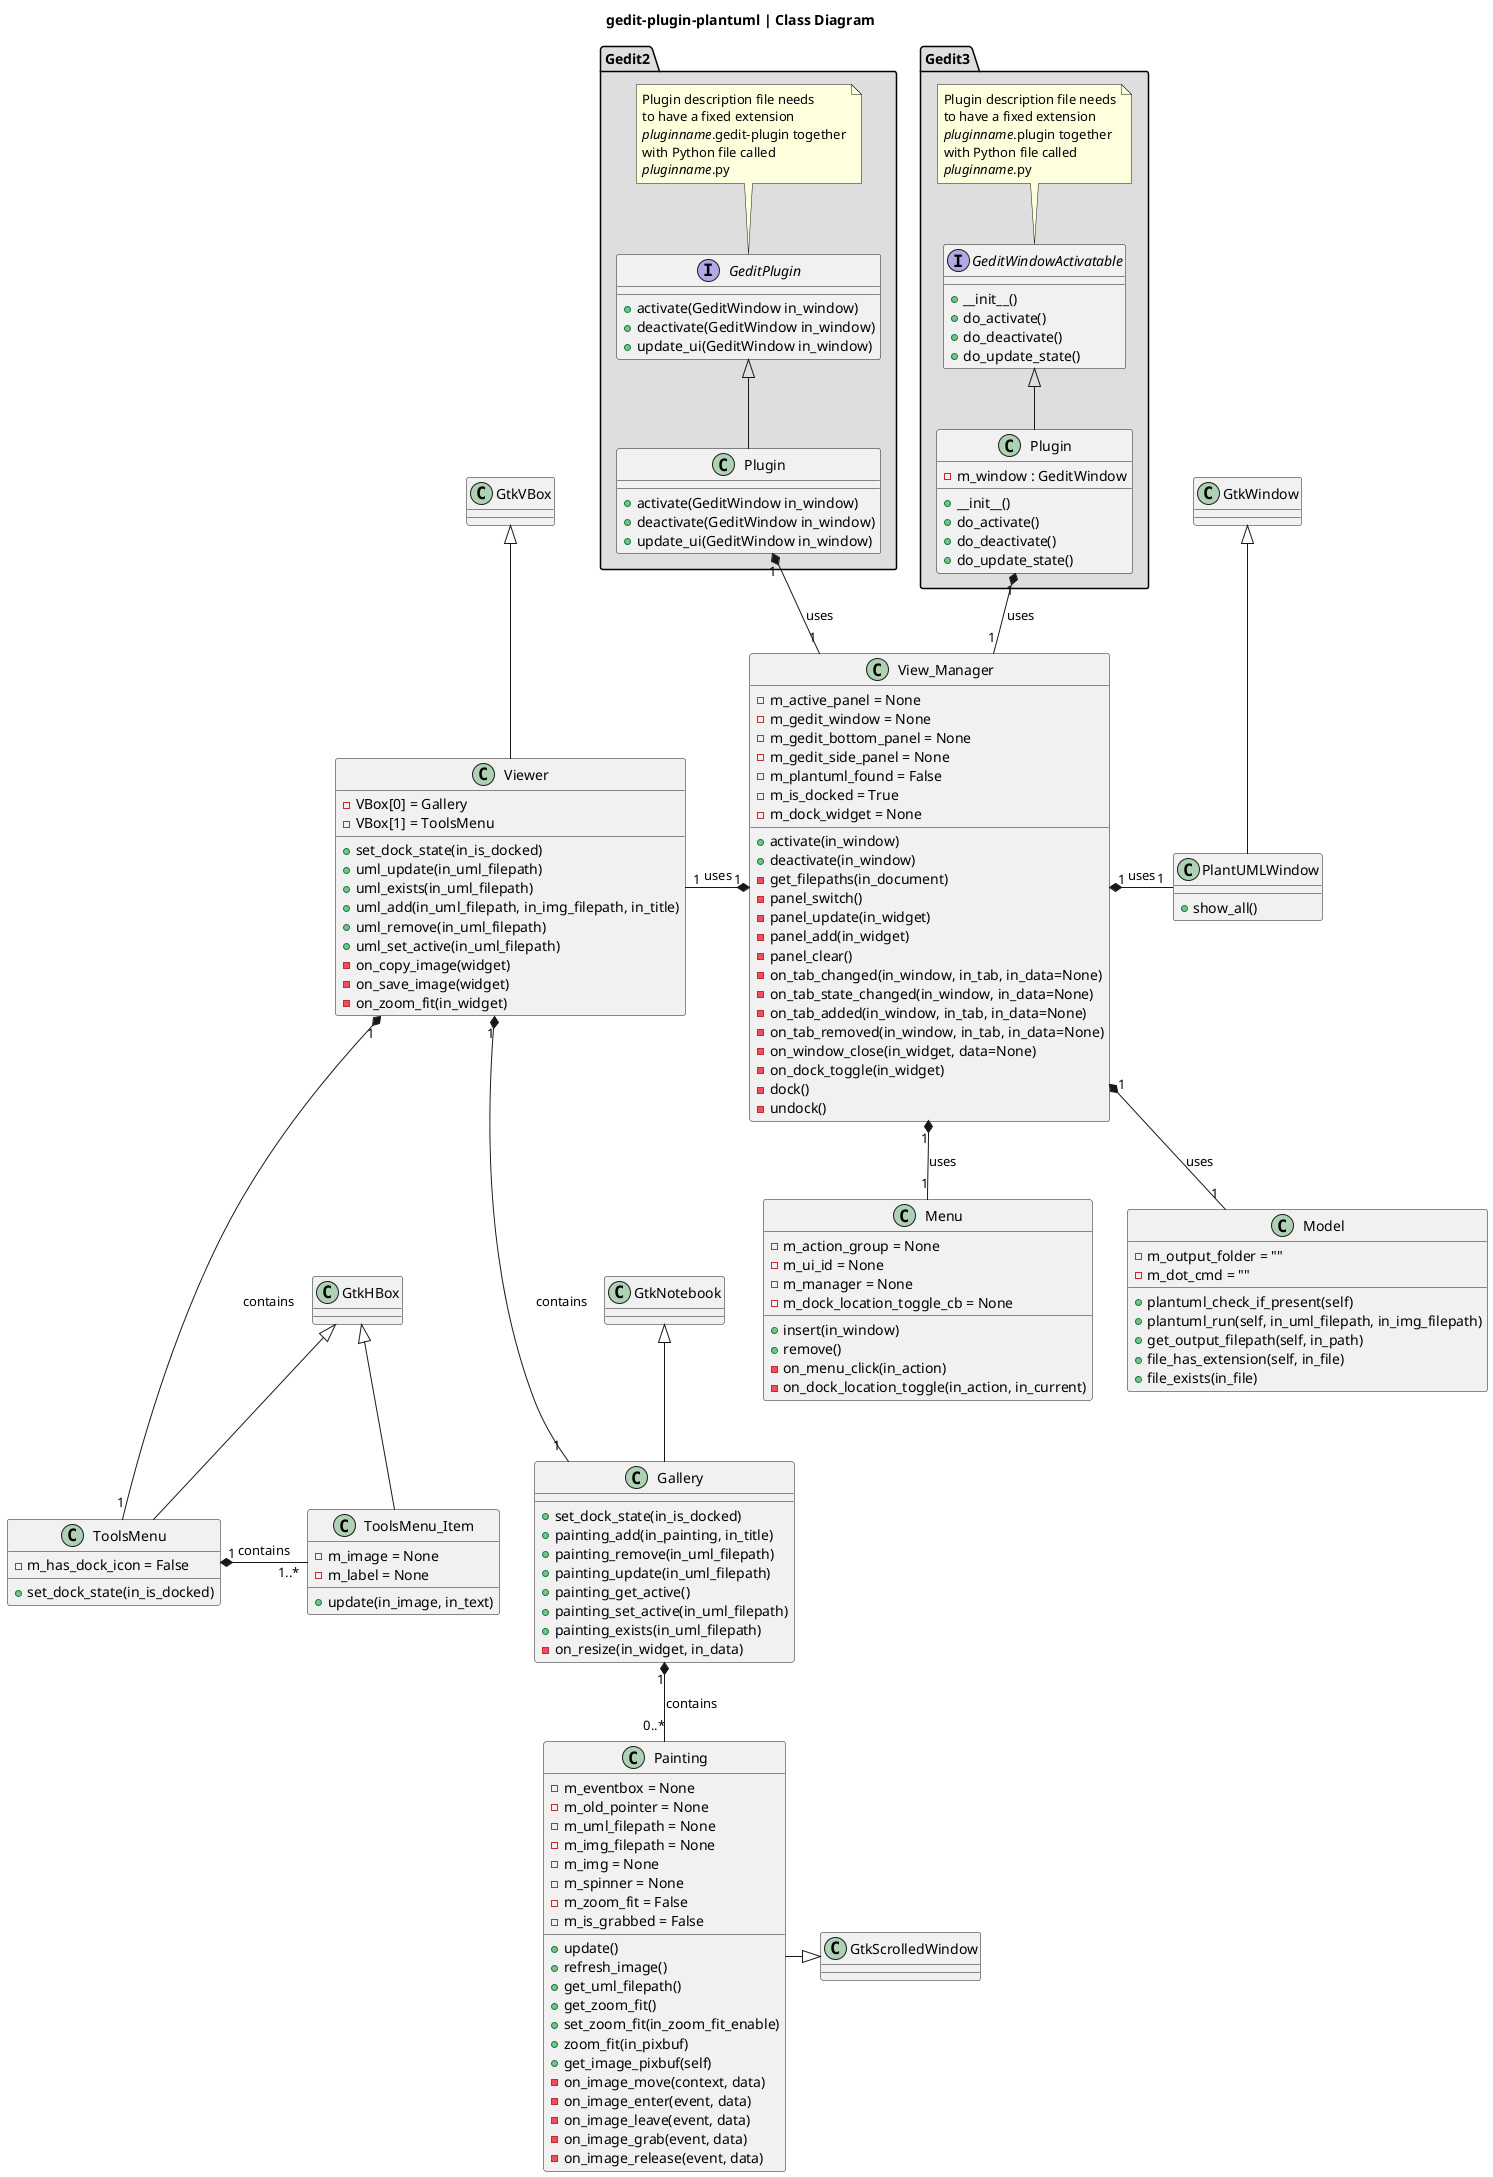 @startuml

title gedit-plugin-plantuml | Class Diagram


namespace Gedit2 #dedede {
	Interface GeditPlugin
	Class Plugin

	GeditPlugin <|-- Plugin

	GeditPlugin : +activate(GeditWindow in_window)
	GeditPlugin : +deactivate(GeditWindow in_window)
	GeditPlugin : +update_ui(GeditWindow in_window)
	
	note top of GeditPlugin
		Plugin description file needs
		to have a fixed extension
		<i>pluginname</i>.gedit-plugin together
		with Python file called
		<i>pluginname</i>.py
	end note

	Plugin : +activate(GeditWindow in_window)
	Plugin : +deactivate(GeditWindow in_window)
	Plugin : +update_ui(GeditWindow in_window)
}


namespace Gedit3 #dedede {
	Interface GeditWindowActivatable
	Class Plugin
	
	GeditWindowActivatable <|-- Plugin
	
	GeditWindowActivatable : +__init__()
	GeditWindowActivatable : +do_activate()
	GeditWindowActivatable : +do_deactivate()
	GeditWindowActivatable : +do_update_state()
	
	note top of GeditWindowActivatable
		Plugin description file needs
		to have a fixed extension
		<i>pluginname</i>.plugin together
		with Python file called
		<i>pluginname</i>.py
	end note

	Plugin : -m_window : GeditWindow
	Plugin : +__init__()
	Plugin : +do_activate()
	Plugin : +do_deactivate()
	Plugin : +do_update_state()
}


Class Painting
GtkScrolledWindow <|-left- Painting
Painting : -m_eventbox = None
Painting : -m_old_pointer = None
Painting : -m_uml_filepath = None
Painting : -m_img_filepath = None
Painting : -m_img = None
Painting : -m_spinner = None
Painting : -m_zoom_fit = False
Painting : -m_is_grabbed = False	
Painting : +update()
Painting : +refresh_image()
Painting : +get_uml_filepath()
Painting : +get_zoom_fit()
Painting : +set_zoom_fit(in_zoom_fit_enable)
Painting : +zoom_fit(in_pixbuf)
Painting : +get_image_pixbuf(self)
Painting : -on_image_move(context, data)
Painting : -on_image_enter(event, data)
Painting : -on_image_leave(event, data)
Painting : -on_image_grab(event, data)
Painting : -on_image_release(event, data)


Class Gallery
GtkNotebook <|-down- Gallery
Gallery "1" *-down- "0..*" Painting : contains
Gallery : +set_dock_state(in_is_docked)
Gallery : +painting_add(in_painting, in_title)
Gallery : +painting_remove(in_uml_filepath)
Gallery : +painting_update(in_uml_filepath)
Gallery : +painting_get_active()
Gallery : +painting_set_active(in_uml_filepath)
Gallery : +painting_exists(in_uml_filepath)
Gallery : -on_resize(in_widget, in_data)


Class Menu
Menu : -m_action_group = None
Menu : -m_ui_id = None
Menu : -m_manager = None
Menu : -m_dock_location_toggle_cb = None
Menu : +insert(in_window)
Menu : +remove()
Menu : -on_menu_click(in_action)
Menu : -on_dock_location_toggle(in_action, in_current)


Class Model
Model : -m_output_folder = ""
Model : -m_dot_cmd = ""
Model : +plantuml_check_if_present(self)
Model : +plantuml_run(self, in_uml_filepath, in_img_filepath)
Model : +get_output_filepath(self, in_path)
Model : +file_has_extension(self, in_file)
Model : +file_exists(in_file)


Class ToolsMenu_Item
GtkHBox <|-- ToolsMenu_Item
ToolsMenu_Item : -m_image = None
ToolsMenu_Item : -m_label = None
ToolsMenu_Item : +update(in_image, in_text)


Class ToolsMenu
GtkHBox <|-- ToolsMenu
ToolsMenu "1" *-right- "1..*" ToolsMenu_Item : contains
ToolsMenu : -m_has_dock_icon = False	
ToolsMenu : +set_dock_state(in_is_docked)


Class Viewer
GtkVBox <|-down- Viewer
Viewer "1" *--- "1" ToolsMenu : contains
Viewer "1" *--down- "1" Gallery : contains
Viewer : -VBox[0] = Gallery
Viewer : -VBox[1] = ToolsMenu
Viewer : +set_dock_state(in_is_docked)
Viewer : +uml_update(in_uml_filepath)
Viewer : +uml_exists(in_uml_filepath)
Viewer : +uml_add(in_uml_filepath, in_img_filepath, in_title)
Viewer : +uml_remove(in_uml_filepath)
Viewer : +uml_set_active(in_uml_filepath)
Viewer : -on_copy_image(widget)
Viewer : -on_save_image(widget)
Viewer : -on_zoom_fit(in_widget)


Class PlantUMLWindow
GtkWindow <|-down- PlantUMLWindow
PlantUMLWindow : +show_all()


Class View_Manager
View_Manager "1" *-- "1" Model : uses
View_Manager "1" *-right- "1" PlantUMLWindow : uses
View_Manager "1" *-left- "1" Viewer : uses
View_Manager "1" *-- "1" Menu : uses
View_Manager : -m_active_panel = None
View_Manager : -m_gedit_window = None
View_Manager : -m_gedit_bottom_panel = None
View_Manager : -m_gedit_side_panel = None	
View_Manager : -m_plantuml_found = False
View_Manager : -m_is_docked = True
View_Manager : -m_dock_widget = None
View_Manager : +activate(in_window)
View_Manager : +deactivate(in_window)
View_Manager : -get_filepaths(in_document)
View_Manager : -panel_switch()
View_Manager : -panel_update(in_widget)					
View_Manager : -panel_add(in_widget)		
View_Manager : -panel_clear()
View_Manager : -on_tab_changed(in_window, in_tab, in_data=None)
View_Manager : -on_tab_state_changed(in_window, in_data=None)
View_Manager : -on_tab_added(in_window, in_tab, in_data=None)
View_Manager : -on_tab_removed(in_window, in_tab, in_data=None)
View_Manager : -on_window_close(in_widget, data=None)		
View_Manager : -on_dock_toggle(in_widget)
View_Manager : -dock()
View_Manager : -undock()


Gedit2.Plugin "1" *-- "1" View_Manager : uses
Gedit3.Plugin "1" *-- "1" View_Manager : uses


@enduml
